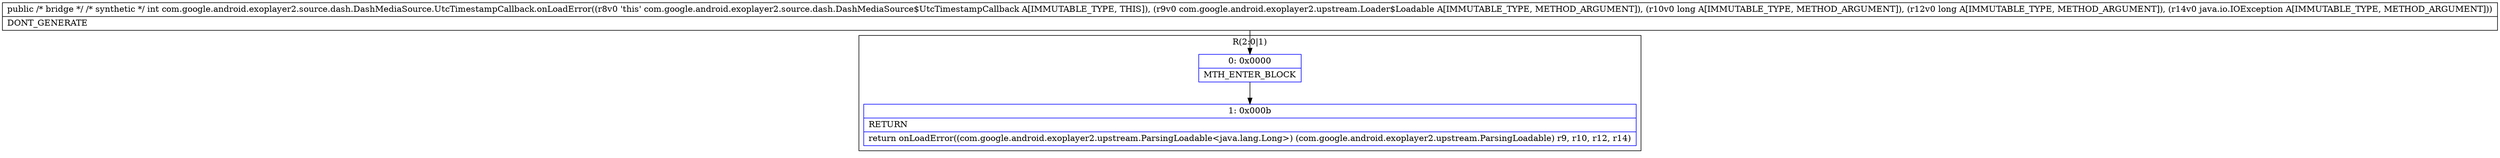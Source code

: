 digraph "CFG forcom.google.android.exoplayer2.source.dash.DashMediaSource.UtcTimestampCallback.onLoadError(Lcom\/google\/android\/exoplayer2\/upstream\/Loader$Loadable;JJLjava\/io\/IOException;)I" {
subgraph cluster_Region_1146941108 {
label = "R(2:0|1)";
node [shape=record,color=blue];
Node_0 [shape=record,label="{0\:\ 0x0000|MTH_ENTER_BLOCK\l}"];
Node_1 [shape=record,label="{1\:\ 0x000b|RETURN\l|return onLoadError((com.google.android.exoplayer2.upstream.ParsingLoadable\<java.lang.Long\>) (com.google.android.exoplayer2.upstream.ParsingLoadable) r9, r10, r12, r14)\l}"];
}
MethodNode[shape=record,label="{public \/* bridge *\/ \/* synthetic *\/ int com.google.android.exoplayer2.source.dash.DashMediaSource.UtcTimestampCallback.onLoadError((r8v0 'this' com.google.android.exoplayer2.source.dash.DashMediaSource$UtcTimestampCallback A[IMMUTABLE_TYPE, THIS]), (r9v0 com.google.android.exoplayer2.upstream.Loader$Loadable A[IMMUTABLE_TYPE, METHOD_ARGUMENT]), (r10v0 long A[IMMUTABLE_TYPE, METHOD_ARGUMENT]), (r12v0 long A[IMMUTABLE_TYPE, METHOD_ARGUMENT]), (r14v0 java.io.IOException A[IMMUTABLE_TYPE, METHOD_ARGUMENT]))  | DONT_GENERATE\l}"];
MethodNode -> Node_0;
Node_0 -> Node_1;
}

